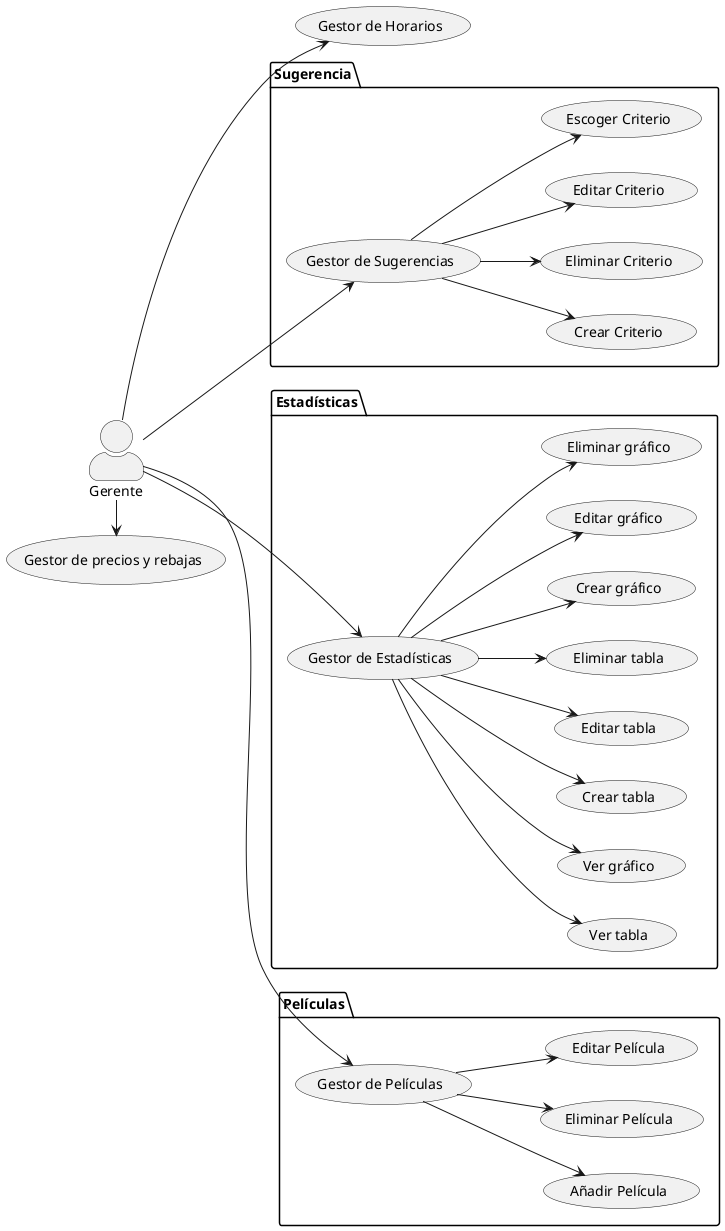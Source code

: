 @startuml
left to right direction
skinparam actorStyle awesome
actor Gerente

Gerente -> (Gestor de precios y rebajas)

package Sugerencia{
  Gerente --> (Gestor de Sugerencias)
  
  (Gestor de Sugerencias) --> (Crear Criterio)
  (Gestor de Sugerencias) --> (Eliminar Criterio)
  (Gestor de Sugerencias) --> (Editar Criterio)
  
  (Gestor de Sugerencias) --> (Escoger Criterio)
}

package Estadísticas{
  Gerente --> (Gestor de Estadísticas)

  (Gestor de Estadísticas) --> (Ver tabla)
  (Gestor de Estadísticas) --> (Ver gráfico)

  (Gestor de Estadísticas) --> (Crear tabla)
  (Gestor de Estadísticas) --> (Editar tabla)
  (Gestor de Estadísticas) --> (Eliminar tabla)
  
  (Gestor de Estadísticas) --> (Crear gráfico)
  (Gestor de Estadísticas) --> (Editar gráfico)
  (Gestor de Estadísticas) --> (Eliminar gráfico)
}
package Películas{
  Gerente --> (Gestor de Películas)
  
  (Gestor de Películas) --> (Añadir Película)
  (Gestor de Películas) --> (Eliminar Película)
  (Gestor de Películas) --> (Editar Película)
}

Gerente --> (Gestor de Horarios)
@enduml